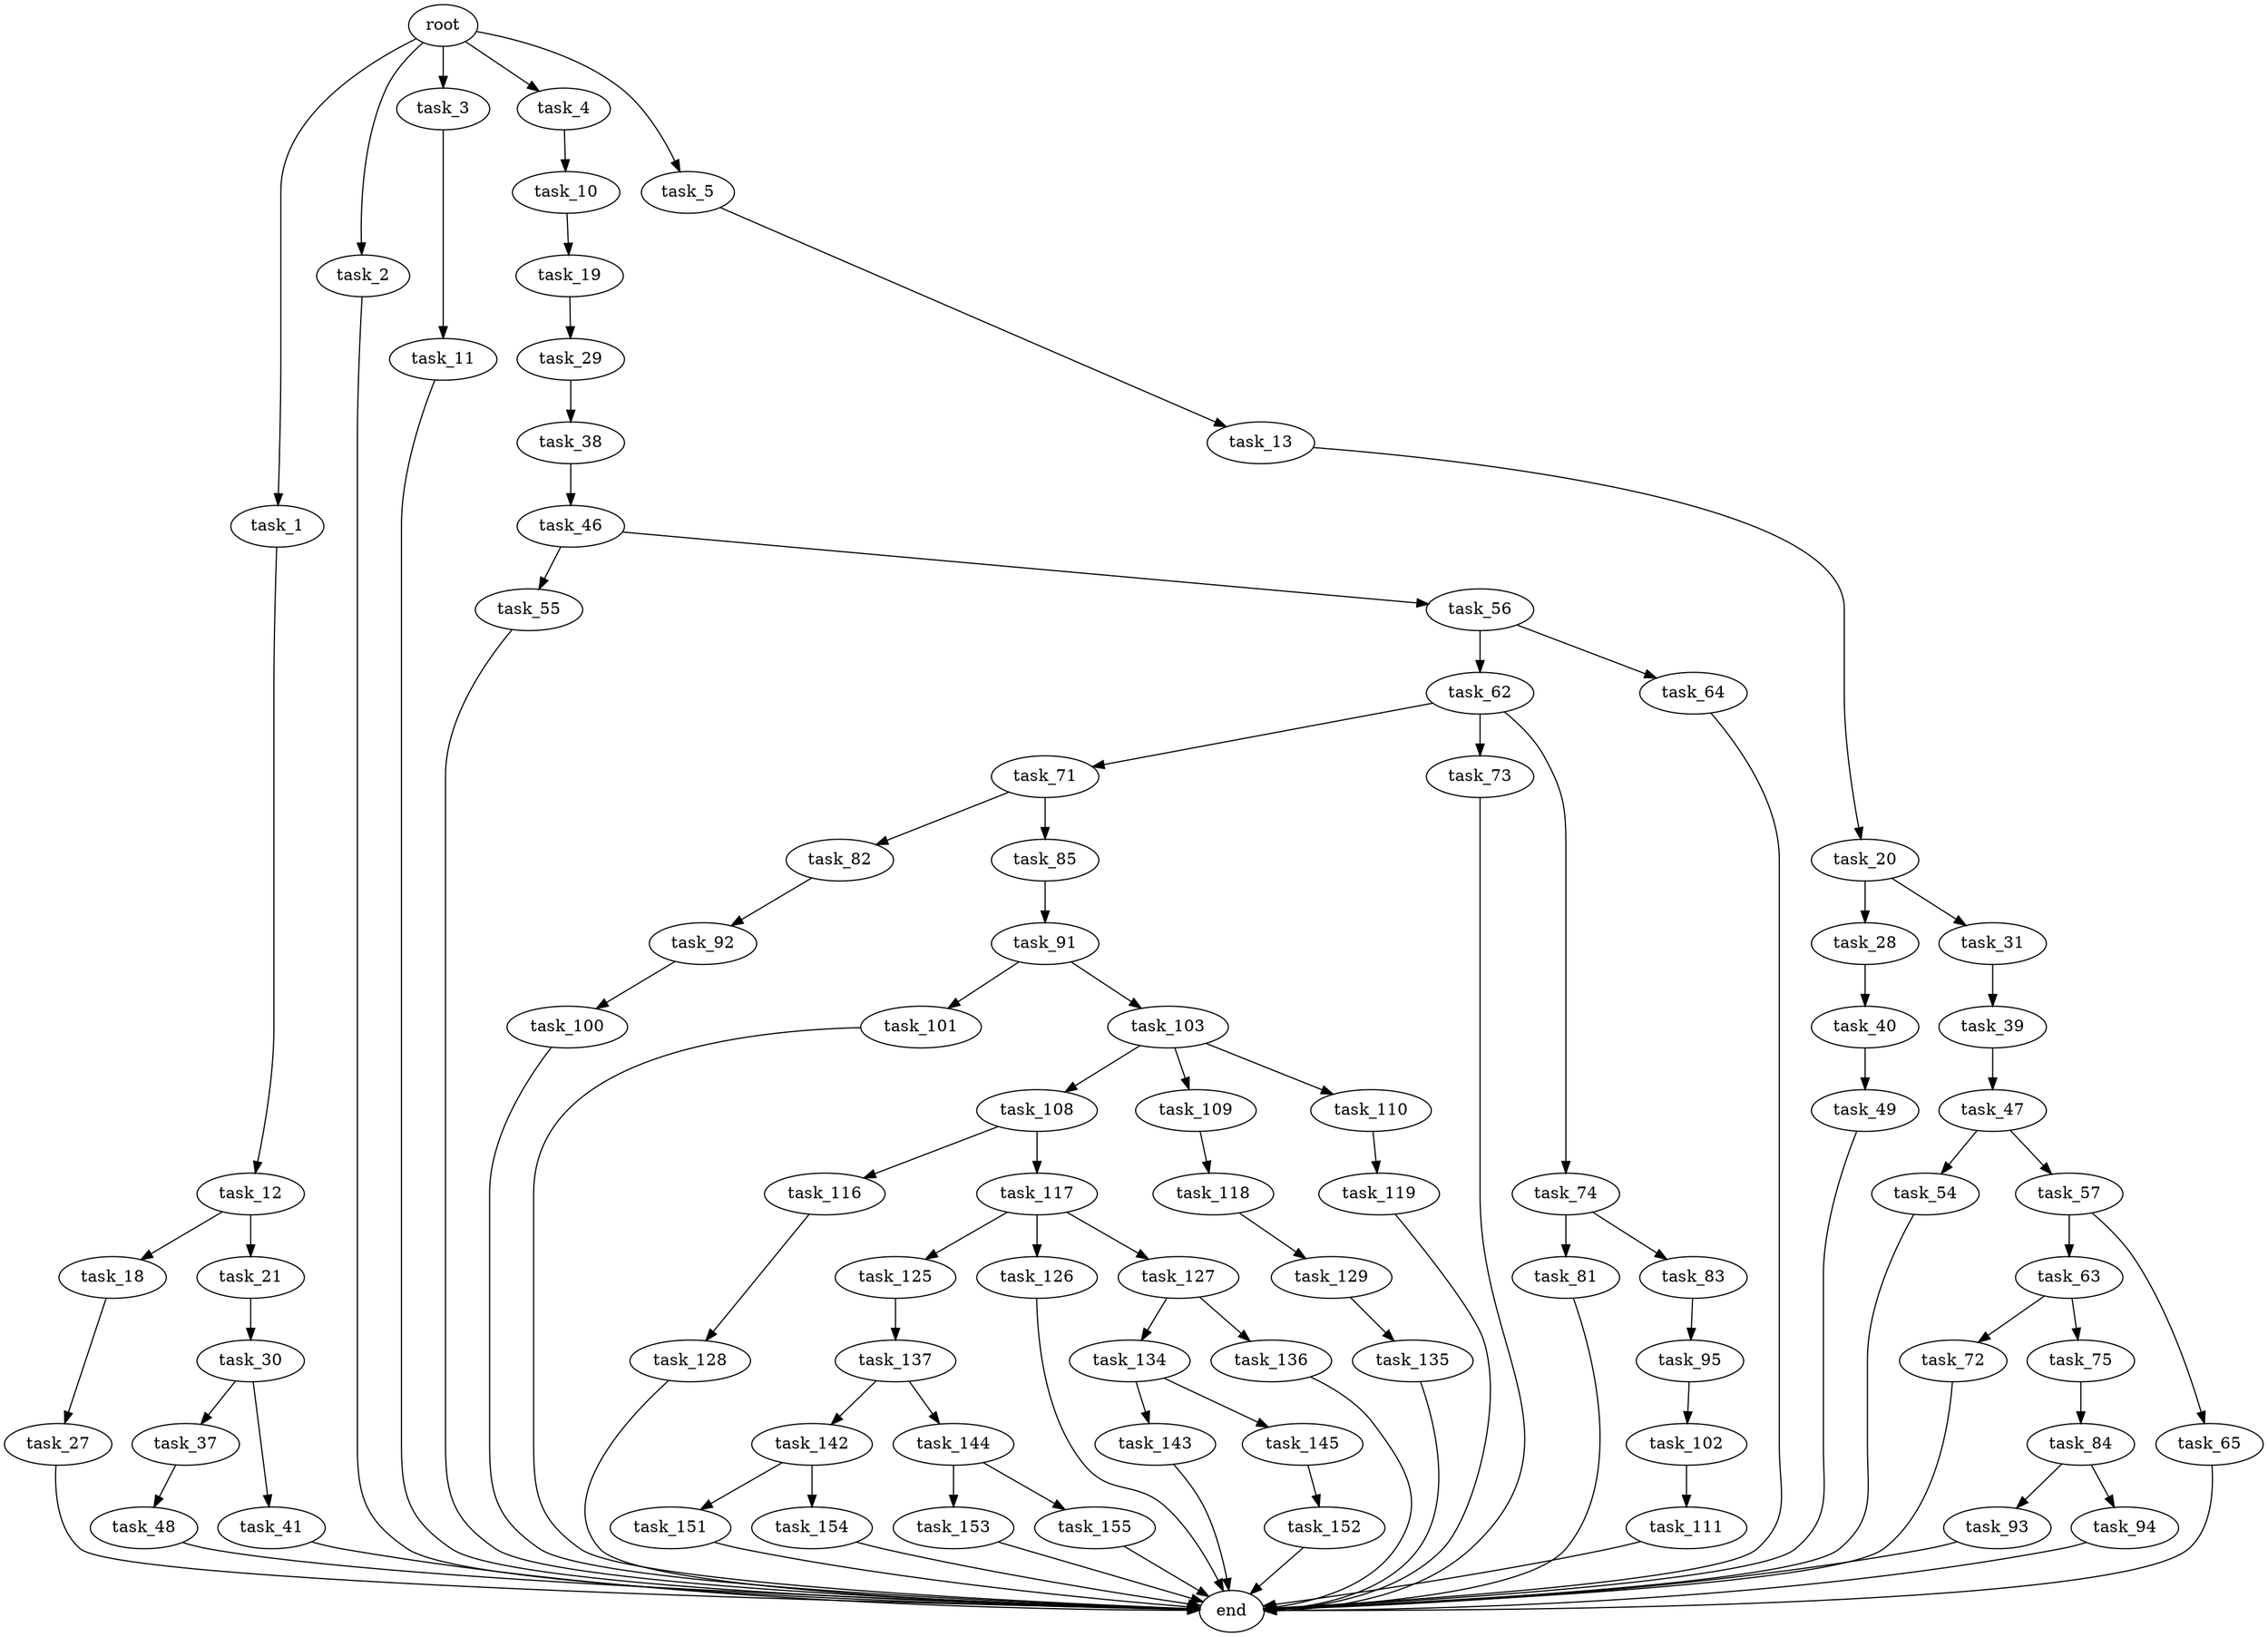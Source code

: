 digraph G {
  root [size="0.000000"];
  task_1 [size="231928233984.000000"];
  task_2 [size="231928233984.000000"];
  task_3 [size="63227639216.000000"];
  task_4 [size="23927179635.000000"];
  task_5 [size="116296944345.000000"];
  task_10 [size="782757789696.000000"];
  task_11 [size="68719476736.000000"];
  task_12 [size="7468443178.000000"];
  task_13 [size="68761905944.000000"];
  task_18 [size="782757789696.000000"];
  task_19 [size="549755813888.000000"];
  task_20 [size="164457881439.000000"];
  task_21 [size="28991029248.000000"];
  task_27 [size="4168946006.000000"];
  task_28 [size="237003662414.000000"];
  task_29 [size="549755813888.000000"];
  task_30 [size="231928233984.000000"];
  task_31 [size="214478855865.000000"];
  task_37 [size="22004770070.000000"];
  task_38 [size="1073741824000.000000"];
  task_39 [size="8565283918.000000"];
  task_40 [size="231928233984.000000"];
  task_41 [size="4548468583.000000"];
  task_46 [size="19159333131.000000"];
  task_47 [size="368293445632.000000"];
  task_48 [size="8589934592.000000"];
  task_49 [size="59482184183.000000"];
  task_54 [size="86881205678.000000"];
  task_55 [size="231928233984.000000"];
  task_56 [size="17944985683.000000"];
  task_57 [size="782757789696.000000"];
  task_62 [size="782757789696.000000"];
  task_63 [size="549755813888.000000"];
  task_64 [size="101968567134.000000"];
  task_65 [size="8589934592.000000"];
  task_71 [size="134217728000.000000"];
  task_72 [size="68719476736.000000"];
  task_73 [size="969785022.000000"];
  task_74 [size="201319534100.000000"];
  task_75 [size="231928233984.000000"];
  task_81 [size="303104283215.000000"];
  task_82 [size="157644147600.000000"];
  task_83 [size="105149594698.000000"];
  task_84 [size="40215916691.000000"];
  task_85 [size="1073741824000.000000"];
  task_91 [size="28338598574.000000"];
  task_92 [size="324134002042.000000"];
  task_93 [size="549755813888.000000"];
  task_94 [size="113844652209.000000"];
  task_95 [size="13403314177.000000"];
  task_100 [size="535176861554.000000"];
  task_101 [size="1328318414.000000"];
  task_102 [size="134217728000.000000"];
  task_103 [size="2424714948.000000"];
  task_108 [size="1073741824000.000000"];
  task_109 [size="555801482354.000000"];
  task_110 [size="134217728000.000000"];
  task_111 [size="666542696961.000000"];
  task_116 [size="5656296336.000000"];
  task_117 [size="154277512311.000000"];
  task_118 [size="68719476736.000000"];
  task_119 [size="708590483043.000000"];
  task_125 [size="25770658688.000000"];
  task_126 [size="3112916509.000000"];
  task_127 [size="28991029248.000000"];
  task_128 [size="765818483166.000000"];
  task_129 [size="28991029248.000000"];
  task_134 [size="4949877177.000000"];
  task_135 [size="231928233984.000000"];
  task_136 [size="368293445632.000000"];
  task_137 [size="59846989160.000000"];
  task_142 [size="18986802328.000000"];
  task_143 [size="14390749539.000000"];
  task_144 [size="68719476736.000000"];
  task_145 [size="368293445632.000000"];
  task_151 [size="339611661288.000000"];
  task_152 [size="8589934592.000000"];
  task_153 [size="333289860200.000000"];
  task_154 [size="1073741824000.000000"];
  task_155 [size="7499001368.000000"];
  end [size="0.000000"];

  root -> task_1 [size="1.000000"];
  root -> task_2 [size="1.000000"];
  root -> task_3 [size="1.000000"];
  root -> task_4 [size="1.000000"];
  root -> task_5 [size="1.000000"];
  task_1 -> task_12 [size="301989888.000000"];
  task_2 -> end [size="1.000000"];
  task_3 -> task_11 [size="209715200.000000"];
  task_4 -> task_10 [size="536870912.000000"];
  task_5 -> task_13 [size="209715200.000000"];
  task_10 -> task_19 [size="679477248.000000"];
  task_11 -> end [size="1.000000"];
  task_12 -> task_18 [size="301989888.000000"];
  task_12 -> task_21 [size="301989888.000000"];
  task_13 -> task_20 [size="209715200.000000"];
  task_18 -> task_27 [size="679477248.000000"];
  task_19 -> task_29 [size="536870912.000000"];
  task_20 -> task_28 [size="536870912.000000"];
  task_20 -> task_31 [size="536870912.000000"];
  task_21 -> task_30 [size="75497472.000000"];
  task_27 -> end [size="1.000000"];
  task_28 -> task_40 [size="209715200.000000"];
  task_29 -> task_38 [size="536870912.000000"];
  task_30 -> task_37 [size="301989888.000000"];
  task_30 -> task_41 [size="301989888.000000"];
  task_31 -> task_39 [size="536870912.000000"];
  task_37 -> task_48 [size="411041792.000000"];
  task_38 -> task_46 [size="838860800.000000"];
  task_39 -> task_47 [size="411041792.000000"];
  task_40 -> task_49 [size="301989888.000000"];
  task_41 -> end [size="1.000000"];
  task_46 -> task_55 [size="536870912.000000"];
  task_46 -> task_56 [size="536870912.000000"];
  task_47 -> task_54 [size="411041792.000000"];
  task_47 -> task_57 [size="411041792.000000"];
  task_48 -> end [size="1.000000"];
  task_49 -> end [size="1.000000"];
  task_54 -> end [size="1.000000"];
  task_55 -> end [size="1.000000"];
  task_56 -> task_62 [size="301989888.000000"];
  task_56 -> task_64 [size="301989888.000000"];
  task_57 -> task_63 [size="679477248.000000"];
  task_57 -> task_65 [size="679477248.000000"];
  task_62 -> task_71 [size="679477248.000000"];
  task_62 -> task_73 [size="679477248.000000"];
  task_62 -> task_74 [size="679477248.000000"];
  task_63 -> task_72 [size="536870912.000000"];
  task_63 -> task_75 [size="536870912.000000"];
  task_64 -> end [size="1.000000"];
  task_65 -> end [size="1.000000"];
  task_71 -> task_82 [size="209715200.000000"];
  task_71 -> task_85 [size="209715200.000000"];
  task_72 -> end [size="1.000000"];
  task_73 -> end [size="1.000000"];
  task_74 -> task_81 [size="134217728.000000"];
  task_74 -> task_83 [size="134217728.000000"];
  task_75 -> task_84 [size="301989888.000000"];
  task_81 -> end [size="1.000000"];
  task_82 -> task_92 [size="411041792.000000"];
  task_83 -> task_95 [size="301989888.000000"];
  task_84 -> task_93 [size="134217728.000000"];
  task_84 -> task_94 [size="134217728.000000"];
  task_85 -> task_91 [size="838860800.000000"];
  task_91 -> task_101 [size="33554432.000000"];
  task_91 -> task_103 [size="33554432.000000"];
  task_92 -> task_100 [size="301989888.000000"];
  task_93 -> end [size="1.000000"];
  task_94 -> end [size="1.000000"];
  task_95 -> task_102 [size="301989888.000000"];
  task_100 -> end [size="1.000000"];
  task_101 -> end [size="1.000000"];
  task_102 -> task_111 [size="209715200.000000"];
  task_103 -> task_108 [size="75497472.000000"];
  task_103 -> task_109 [size="75497472.000000"];
  task_103 -> task_110 [size="75497472.000000"];
  task_108 -> task_116 [size="838860800.000000"];
  task_108 -> task_117 [size="838860800.000000"];
  task_109 -> task_118 [size="536870912.000000"];
  task_110 -> task_119 [size="209715200.000000"];
  task_111 -> end [size="1.000000"];
  task_116 -> task_128 [size="411041792.000000"];
  task_117 -> task_125 [size="411041792.000000"];
  task_117 -> task_126 [size="411041792.000000"];
  task_117 -> task_127 [size="411041792.000000"];
  task_118 -> task_129 [size="134217728.000000"];
  task_119 -> end [size="1.000000"];
  task_125 -> task_137 [size="679477248.000000"];
  task_126 -> end [size="1.000000"];
  task_127 -> task_134 [size="75497472.000000"];
  task_127 -> task_136 [size="75497472.000000"];
  task_128 -> end [size="1.000000"];
  task_129 -> task_135 [size="75497472.000000"];
  task_134 -> task_143 [size="134217728.000000"];
  task_134 -> task_145 [size="134217728.000000"];
  task_135 -> end [size="1.000000"];
  task_136 -> end [size="1.000000"];
  task_137 -> task_142 [size="75497472.000000"];
  task_137 -> task_144 [size="75497472.000000"];
  task_142 -> task_151 [size="679477248.000000"];
  task_142 -> task_154 [size="679477248.000000"];
  task_143 -> end [size="1.000000"];
  task_144 -> task_153 [size="134217728.000000"];
  task_144 -> task_155 [size="134217728.000000"];
  task_145 -> task_152 [size="411041792.000000"];
  task_151 -> end [size="1.000000"];
  task_152 -> end [size="1.000000"];
  task_153 -> end [size="1.000000"];
  task_154 -> end [size="1.000000"];
  task_155 -> end [size="1.000000"];
}
